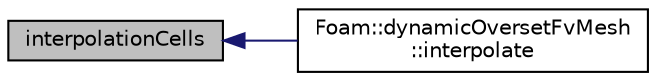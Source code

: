 digraph "interpolationCells"
{
  bgcolor="transparent";
  edge [fontname="Helvetica",fontsize="10",labelfontname="Helvetica",labelfontsize="10"];
  node [fontname="Helvetica",fontsize="10",shape=record];
  rankdir="LR";
  Node1 [label="interpolationCells",height=0.2,width=0.4,color="black", fillcolor="grey75", style="filled" fontcolor="black"];
  Node1 -> Node2 [dir="back",color="midnightblue",fontsize="10",style="solid",fontname="Helvetica"];
  Node2 [label="Foam::dynamicOversetFvMesh\l::interpolate",height=0.2,width=0.4,color="black",URL="$classFoam_1_1dynamicOversetFvMesh.html#a4061494ccfa8c2a359ff0cf27e8156aa",tooltip="Explicit interpolation of acceptor cells from donor cells. "];
}
